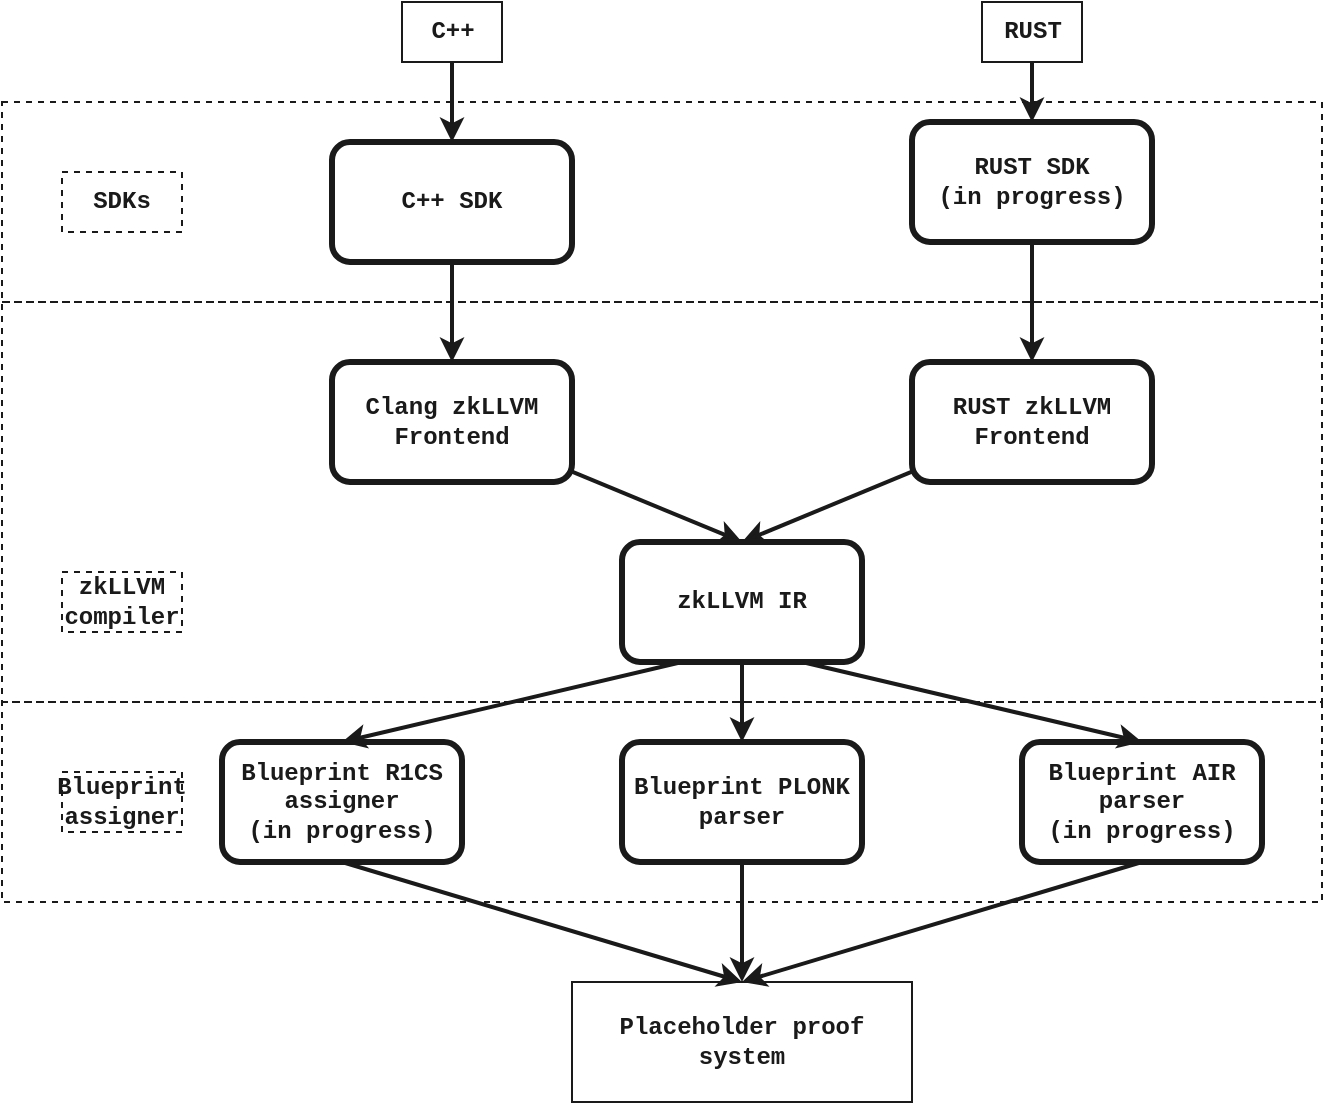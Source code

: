 <mxfile version="21.3.7" type="device">
  <diagram id="uwDLB0h_uUQLOQD5shEK" name="Page-1">
    <mxGraphModel dx="1434" dy="1851" grid="1" gridSize="10" guides="1" tooltips="1" connect="1" arrows="1" fold="1" page="1" pageScale="1" pageWidth="850" pageHeight="1100" background="#ffffff" math="0" shadow="0">
      <root>
        <mxCell id="0" />
        <mxCell id="1" parent="0" />
        <mxCell id="dQrH4Bi6H3C7IJA0KRRQ-12" value="" style="rounded=0;whiteSpace=wrap;html=1;dashed=1;fillColor=none;fontFamily=Courier New;fontColor=#1A1A1A;strokeColor=#1A1A1A;" parent="1" vertex="1">
          <mxGeometry x="10" y="340" width="660" height="100" as="geometry" />
        </mxCell>
        <mxCell id="dQrH4Bi6H3C7IJA0KRRQ-10" value="" style="rounded=0;whiteSpace=wrap;html=1;dashed=1;fillColor=none;fontFamily=Courier New;fontColor=#1A1A1A;strokeColor=#1A1A1A;" parent="1" vertex="1">
          <mxGeometry x="10" y="140" width="660" height="200" as="geometry" />
        </mxCell>
        <mxCell id="dQrH4Bi6H3C7IJA0KRRQ-16" value="" style="rounded=0;whiteSpace=wrap;html=1;dashed=1;fillColor=none;fontFamily=Courier New;fontColor=#1A1A1A;strokeColor=#1A1A1A;" parent="1" vertex="1">
          <mxGeometry x="10" y="40" width="660" height="100" as="geometry" />
        </mxCell>
        <mxCell id="AsfFFIA-ETGm5nVptvq9-1" style="rounded=0;orthogonalLoop=1;jettySize=auto;html=1;entryX=0.5;entryY=0;entryDx=0;entryDy=0;strokeColor=#1A1A1A;fontFamily=Courier New;labelBackgroundColor=default;strokeWidth=2;fontColor=#1A1A1A;" parent="1" source="AsfFFIA-ETGm5nVptvq9-2" target="AsfFFIA-ETGm5nVptvq9-16" edge="1">
          <mxGeometry relative="1" as="geometry" />
        </mxCell>
        <mxCell id="AsfFFIA-ETGm5nVptvq9-2" value="&lt;div&gt;Clang zkLLVM Frontend&lt;/div&gt;" style="rounded=1;whiteSpace=wrap;html=1;fillColor=none;strokeColor=#1A1A1A;fontFamily=Courier New;fontColor=#1A1A1A;fontStyle=1;labelBackgroundColor=none;strokeWidth=3;" parent="1" vertex="1">
          <mxGeometry x="175" y="170" width="120" height="60" as="geometry" />
        </mxCell>
        <mxCell id="AsfFFIA-ETGm5nVptvq9-3" style="edgeStyle=orthogonalEdgeStyle;rounded=0;orthogonalLoop=1;jettySize=auto;html=1;entryX=0.5;entryY=0;entryDx=0;entryDy=0;strokeColor=#1A1A1A;exitX=0.5;exitY=1;exitDx=0;exitDy=0;fontFamily=Courier New;strokeWidth=2;fontColor=#1A1A1A;" parent="1" source="BB06CBqKDsdm_H8S7znz-1" target="AsfFFIA-ETGm5nVptvq9-2" edge="1">
          <mxGeometry relative="1" as="geometry" />
        </mxCell>
        <mxCell id="BB06CBqKDsdm_H8S7znz-2" style="edgeStyle=orthogonalEdgeStyle;rounded=0;orthogonalLoop=1;jettySize=auto;html=1;entryX=0.5;entryY=0;entryDx=0;entryDy=0;strokeColor=#1A1A1A;fontFamily=Courier New;labelBackgroundColor=default;strokeWidth=2;fontColor=#1A1A1A;" parent="1" source="AsfFFIA-ETGm5nVptvq9-4" target="BB06CBqKDsdm_H8S7znz-1" edge="1">
          <mxGeometry relative="1" as="geometry" />
        </mxCell>
        <mxCell id="AsfFFIA-ETGm5nVptvq9-4" value="&lt;div&gt;C++&lt;/div&gt;" style="text;html=1;align=center;verticalAlign=middle;resizable=0;points=[];autosize=1;strokeColor=#1A1A1A;fillColor=none;fontFamily=Courier New;fontColor=#1A1A1A;fontStyle=1" parent="1" vertex="1">
          <mxGeometry x="210" y="-10" width="50" height="30" as="geometry" />
        </mxCell>
        <mxCell id="AsfFFIA-ETGm5nVptvq9-5" style="edgeStyle=none;rounded=0;orthogonalLoop=1;jettySize=auto;html=1;entryX=0.5;entryY=0;entryDx=0;entryDy=0;strokeColor=#1A1A1A;fontFamily=Courier New;strokeWidth=2;fontColor=#1A1A1A;" parent="1" source="AsfFFIA-ETGm5nVptvq9-6" target="AsfFFIA-ETGm5nVptvq9-16" edge="1">
          <mxGeometry relative="1" as="geometry" />
        </mxCell>
        <mxCell id="AsfFFIA-ETGm5nVptvq9-6" value="RUST zkLLVM Frontend" style="rounded=1;whiteSpace=wrap;html=1;fillColor=none;strokeColor=#1A1A1A;fontFamily=Courier New;fontColor=#1A1A1A;fontStyle=1;labelBackgroundColor=none;strokeWidth=3;" parent="1" vertex="1">
          <mxGeometry x="465" y="170" width="120" height="60" as="geometry" />
        </mxCell>
        <mxCell id="AsfFFIA-ETGm5nVptvq9-7" style="edgeStyle=orthogonalEdgeStyle;rounded=0;orthogonalLoop=1;jettySize=auto;html=1;entryX=0.5;entryY=0;entryDx=0;entryDy=0;strokeColor=#1A1A1A;exitX=0.5;exitY=1;exitDx=0;exitDy=0;fontFamily=Courier New;strokeWidth=2;fontColor=#1A1A1A;" parent="1" source="BB06CBqKDsdm_H8S7znz-3" target="AsfFFIA-ETGm5nVptvq9-6" edge="1">
          <mxGeometry relative="1" as="geometry" />
        </mxCell>
        <mxCell id="BB06CBqKDsdm_H8S7znz-4" style="edgeStyle=orthogonalEdgeStyle;rounded=0;orthogonalLoop=1;jettySize=auto;html=1;entryX=0.5;entryY=0;entryDx=0;entryDy=0;strokeColor=#1A1A1A;fontFamily=Courier New;labelBackgroundColor=default;strokeWidth=2;fontColor=#1A1A1A;" parent="1" source="AsfFFIA-ETGm5nVptvq9-8" target="BB06CBqKDsdm_H8S7znz-3" edge="1">
          <mxGeometry relative="1" as="geometry" />
        </mxCell>
        <mxCell id="AsfFFIA-ETGm5nVptvq9-8" value="RUST" style="text;html=1;align=center;verticalAlign=middle;resizable=0;points=[];autosize=1;strokeColor=#1A1A1A;fillColor=none;fontFamily=Courier New;fontColor=#1A1A1A;fontStyle=1" parent="1" vertex="1">
          <mxGeometry x="500" y="-10" width="50" height="30" as="geometry" />
        </mxCell>
        <mxCell id="AsfFFIA-ETGm5nVptvq9-14" style="edgeStyle=none;rounded=0;orthogonalLoop=1;jettySize=auto;html=1;entryX=0.5;entryY=0;entryDx=0;entryDy=0;strokeColor=#1A1A1A;exitX=0.5;exitY=1;exitDx=0;exitDy=0;fontFamily=Courier New;strokeWidth=2;fontColor=#1A1A1A;" parent="1" source="AsfFFIA-ETGm5nVptvq9-16" target="AsfFFIA-ETGm5nVptvq9-26" edge="1">
          <mxGeometry relative="1" as="geometry" />
        </mxCell>
        <mxCell id="AsfFFIA-ETGm5nVptvq9-45" style="edgeStyle=none;rounded=0;orthogonalLoop=1;jettySize=auto;html=1;exitX=0.75;exitY=1;exitDx=0;exitDy=0;entryX=0.5;entryY=0;entryDx=0;entryDy=0;strokeColor=#1A1A1A;fontFamily=Courier New;labelBackgroundColor=default;strokeWidth=2;fontColor=#1A1A1A;" parent="1" source="AsfFFIA-ETGm5nVptvq9-16" target="AsfFFIA-ETGm5nVptvq9-39" edge="1">
          <mxGeometry relative="1" as="geometry" />
        </mxCell>
        <mxCell id="AsfFFIA-ETGm5nVptvq9-48" style="edgeStyle=none;rounded=0;orthogonalLoop=1;jettySize=auto;html=1;exitX=0.25;exitY=1;exitDx=0;exitDy=0;entryX=0.5;entryY=0;entryDx=0;entryDy=0;strokeColor=#1A1A1A;fontFamily=Courier New;labelBackgroundColor=default;strokeWidth=2;fontColor=#1A1A1A;" parent="1" source="AsfFFIA-ETGm5nVptvq9-16" target="AsfFFIA-ETGm5nVptvq9-46" edge="1">
          <mxGeometry relative="1" as="geometry" />
        </mxCell>
        <mxCell id="AsfFFIA-ETGm5nVptvq9-16" value="zkLLVM IR" style="rounded=1;whiteSpace=wrap;html=1;strokeColor=#1A1A1A;fillColor=none;fontFamily=Courier New;fontColor=#1A1A1A;fontStyle=1;labelBackgroundColor=none;strokeWidth=3;" parent="1" vertex="1">
          <mxGeometry x="320" y="260" width="120" height="60" as="geometry" />
        </mxCell>
        <mxCell id="AsfFFIA-ETGm5nVptvq9-29" style="edgeStyle=none;rounded=0;orthogonalLoop=1;jettySize=auto;html=1;exitX=0.5;exitY=1;exitDx=0;exitDy=0;entryX=0.5;entryY=0;entryDx=0;entryDy=0;" parent="1" edge="1">
          <mxGeometry relative="1" as="geometry">
            <mxPoint x="120" y="620" as="sourcePoint" />
          </mxGeometry>
        </mxCell>
        <mxCell id="AsfFFIA-ETGm5nVptvq9-24" value="Placeholder proof system" style="text;html=1;strokeColor=#1A1A1A;fillColor=none;align=center;verticalAlign=middle;whiteSpace=wrap;rounded=0;fontFamily=Courier New;fontColor=#1A1A1A;fontStyle=1" parent="1" vertex="1">
          <mxGeometry x="295" y="480" width="170" height="60" as="geometry" />
        </mxCell>
        <mxCell id="AsfFFIA-ETGm5nVptvq9-33" style="edgeStyle=none;rounded=0;orthogonalLoop=1;jettySize=auto;html=1;exitX=0.5;exitY=1;exitDx=0;exitDy=0;entryX=0.5;entryY=0;entryDx=0;entryDy=0;startArrow=none;strokeColor=#1A1A1A;fontFamily=Courier New;labelBackgroundColor=default;strokeWidth=2;fontColor=#1A1A1A;" parent="1" source="AsfFFIA-ETGm5nVptvq9-26" target="AsfFFIA-ETGm5nVptvq9-24" edge="1">
          <mxGeometry relative="1" as="geometry">
            <mxPoint x="300" y="560" as="targetPoint" />
            <mxPoint x="380" y="520" as="sourcePoint" />
          </mxGeometry>
        </mxCell>
        <mxCell id="AsfFFIA-ETGm5nVptvq9-26" value="Blueprint PLONK parser" style="rounded=1;whiteSpace=wrap;html=1;strokeColor=#1A1A1A;fillColor=none;fontFamily=Courier New;fontColor=#1A1A1A;fontStyle=1;labelBackgroundColor=none;strokeWidth=3;" parent="1" vertex="1">
          <mxGeometry x="320" y="360" width="120" height="60" as="geometry" />
        </mxCell>
        <mxCell id="AsfFFIA-ETGm5nVptvq9-30" style="edgeStyle=none;rounded=0;orthogonalLoop=1;jettySize=auto;html=1;exitX=0.5;exitY=1;exitDx=0;exitDy=0;entryX=0.5;entryY=0;entryDx=0;entryDy=0;" parent="1" edge="1">
          <mxGeometry relative="1" as="geometry">
            <mxPoint x="300" y="620" as="sourcePoint" />
          </mxGeometry>
        </mxCell>
        <mxCell id="AsfFFIA-ETGm5nVptvq9-35" style="edgeStyle=none;rounded=0;orthogonalLoop=1;jettySize=auto;html=1;exitX=0.5;exitY=1;exitDx=0;exitDy=0;entryX=0.5;entryY=0;entryDx=0;entryDy=0;" parent="1" edge="1">
          <mxGeometry relative="1" as="geometry">
            <mxPoint x="570" y="620" as="sourcePoint" />
          </mxGeometry>
        </mxCell>
        <mxCell id="AsfFFIA-ETGm5nVptvq9-38" style="edgeStyle=none;rounded=0;orthogonalLoop=1;jettySize=auto;html=1;exitX=0.5;exitY=1;exitDx=0;exitDy=0;entryX=0.5;entryY=0;entryDx=0;entryDy=0;strokeColor=#1A1A1A;fontFamily=Courier New;labelBackgroundColor=default;strokeWidth=2;fontColor=#1A1A1A;" parent="1" source="AsfFFIA-ETGm5nVptvq9-39" target="AsfFFIA-ETGm5nVptvq9-24" edge="1">
          <mxGeometry relative="1" as="geometry">
            <mxPoint x="750" y="560" as="targetPoint" />
            <mxPoint x="580" y="520" as="sourcePoint" />
          </mxGeometry>
        </mxCell>
        <mxCell id="AsfFFIA-ETGm5nVptvq9-39" value="&lt;div&gt;Blueprint AIR parser&lt;/div&gt;(in progress)" style="rounded=1;whiteSpace=wrap;html=1;strokeColor=#1A1A1A;fillColor=none;fontFamily=Courier New;fontColor=#1A1A1A;fontStyle=1;labelBackgroundColor=none;strokeWidth=3;" parent="1" vertex="1">
          <mxGeometry x="520" y="360" width="120" height="60" as="geometry" />
        </mxCell>
        <mxCell id="AsfFFIA-ETGm5nVptvq9-41" style="edgeStyle=none;rounded=0;orthogonalLoop=1;jettySize=auto;html=1;exitX=0.5;exitY=1;exitDx=0;exitDy=0;entryX=0.5;entryY=0;entryDx=0;entryDy=0;" parent="1" edge="1">
          <mxGeometry relative="1" as="geometry">
            <mxPoint x="750" y="620" as="sourcePoint" />
          </mxGeometry>
        </mxCell>
        <mxCell id="AsfFFIA-ETGm5nVptvq9-49" style="edgeStyle=none;rounded=0;orthogonalLoop=1;jettySize=auto;html=1;exitX=0.5;exitY=1;exitDx=0;exitDy=0;entryX=0.5;entryY=0;entryDx=0;entryDy=0;strokeColor=#1A1A1A;fontFamily=Courier New;labelBackgroundColor=default;strokeWidth=2;fontColor=#1A1A1A;" parent="1" source="AsfFFIA-ETGm5nVptvq9-46" target="AsfFFIA-ETGm5nVptvq9-24" edge="1">
          <mxGeometry relative="1" as="geometry">
            <mxPoint x="180" y="520" as="sourcePoint" />
          </mxGeometry>
        </mxCell>
        <mxCell id="AsfFFIA-ETGm5nVptvq9-46" value="&lt;div&gt;Blueprint R1CS assigner&lt;/div&gt;&lt;div&gt;(in progress)&lt;br&gt;&lt;/div&gt;" style="rounded=1;whiteSpace=wrap;html=1;strokeColor=#1A1A1A;fillColor=none;fontFamily=Courier New;fontColor=#1A1A1A;fontStyle=1;labelBackgroundColor=none;strokeWidth=3;" parent="1" vertex="1">
          <mxGeometry x="120" y="360" width="120" height="60" as="geometry" />
        </mxCell>
        <mxCell id="BB06CBqKDsdm_H8S7znz-1" value="C++ SDK" style="rounded=1;whiteSpace=wrap;html=1;fillColor=none;strokeColor=#1A1A1A;fontFamily=Courier New;fontColor=#1A1A1A;fontStyle=1;labelBackgroundColor=none;strokeWidth=3;" parent="1" vertex="1">
          <mxGeometry x="175" y="60" width="120" height="60" as="geometry" />
        </mxCell>
        <mxCell id="BB06CBqKDsdm_H8S7znz-3" value="&lt;div&gt;RUST SDK&lt;/div&gt;(in progress)" style="rounded=1;whiteSpace=wrap;html=1;fillColor=none;strokeColor=#1A1A1A;fontFamily=Courier New;fontColor=#1A1A1A;fontStyle=1;labelBackgroundColor=none;strokeWidth=3;" parent="1" vertex="1">
          <mxGeometry x="465" y="50" width="120" height="60" as="geometry" />
        </mxCell>
        <mxCell id="dQrH4Bi6H3C7IJA0KRRQ-11" value="&lt;div&gt;zkLLVM&lt;/div&gt;&lt;div&gt;compiler&lt;br&gt;&lt;/div&gt;" style="text;html=1;strokeColor=#1A1A1A;fillColor=none;align=center;verticalAlign=middle;whiteSpace=wrap;rounded=0;dashed=1;fontFamily=Courier New;fontColor=#1A1A1A;fontStyle=1" parent="1" vertex="1">
          <mxGeometry x="40" y="275" width="60" height="30" as="geometry" />
        </mxCell>
        <mxCell id="dQrH4Bi6H3C7IJA0KRRQ-13" value="&lt;div&gt;Blueprint&lt;/div&gt;assigner" style="text;html=1;strokeColor=#1A1A1A;fillColor=none;align=center;verticalAlign=middle;whiteSpace=wrap;rounded=0;dashed=1;fontFamily=Courier New;fontColor=#1A1A1A;fontStyle=1" parent="1" vertex="1">
          <mxGeometry x="40" y="375" width="60" height="30" as="geometry" />
        </mxCell>
        <mxCell id="dQrH4Bi6H3C7IJA0KRRQ-17" value="SDKs" style="text;html=1;strokeColor=#1A1A1A;fillColor=none;align=center;verticalAlign=middle;whiteSpace=wrap;rounded=0;dashed=1;fontFamily=Courier New;fontColor=#1A1A1A;fontStyle=1" parent="1" vertex="1">
          <mxGeometry x="40" y="75" width="60" height="30" as="geometry" />
        </mxCell>
      </root>
    </mxGraphModel>
  </diagram>
</mxfile>
